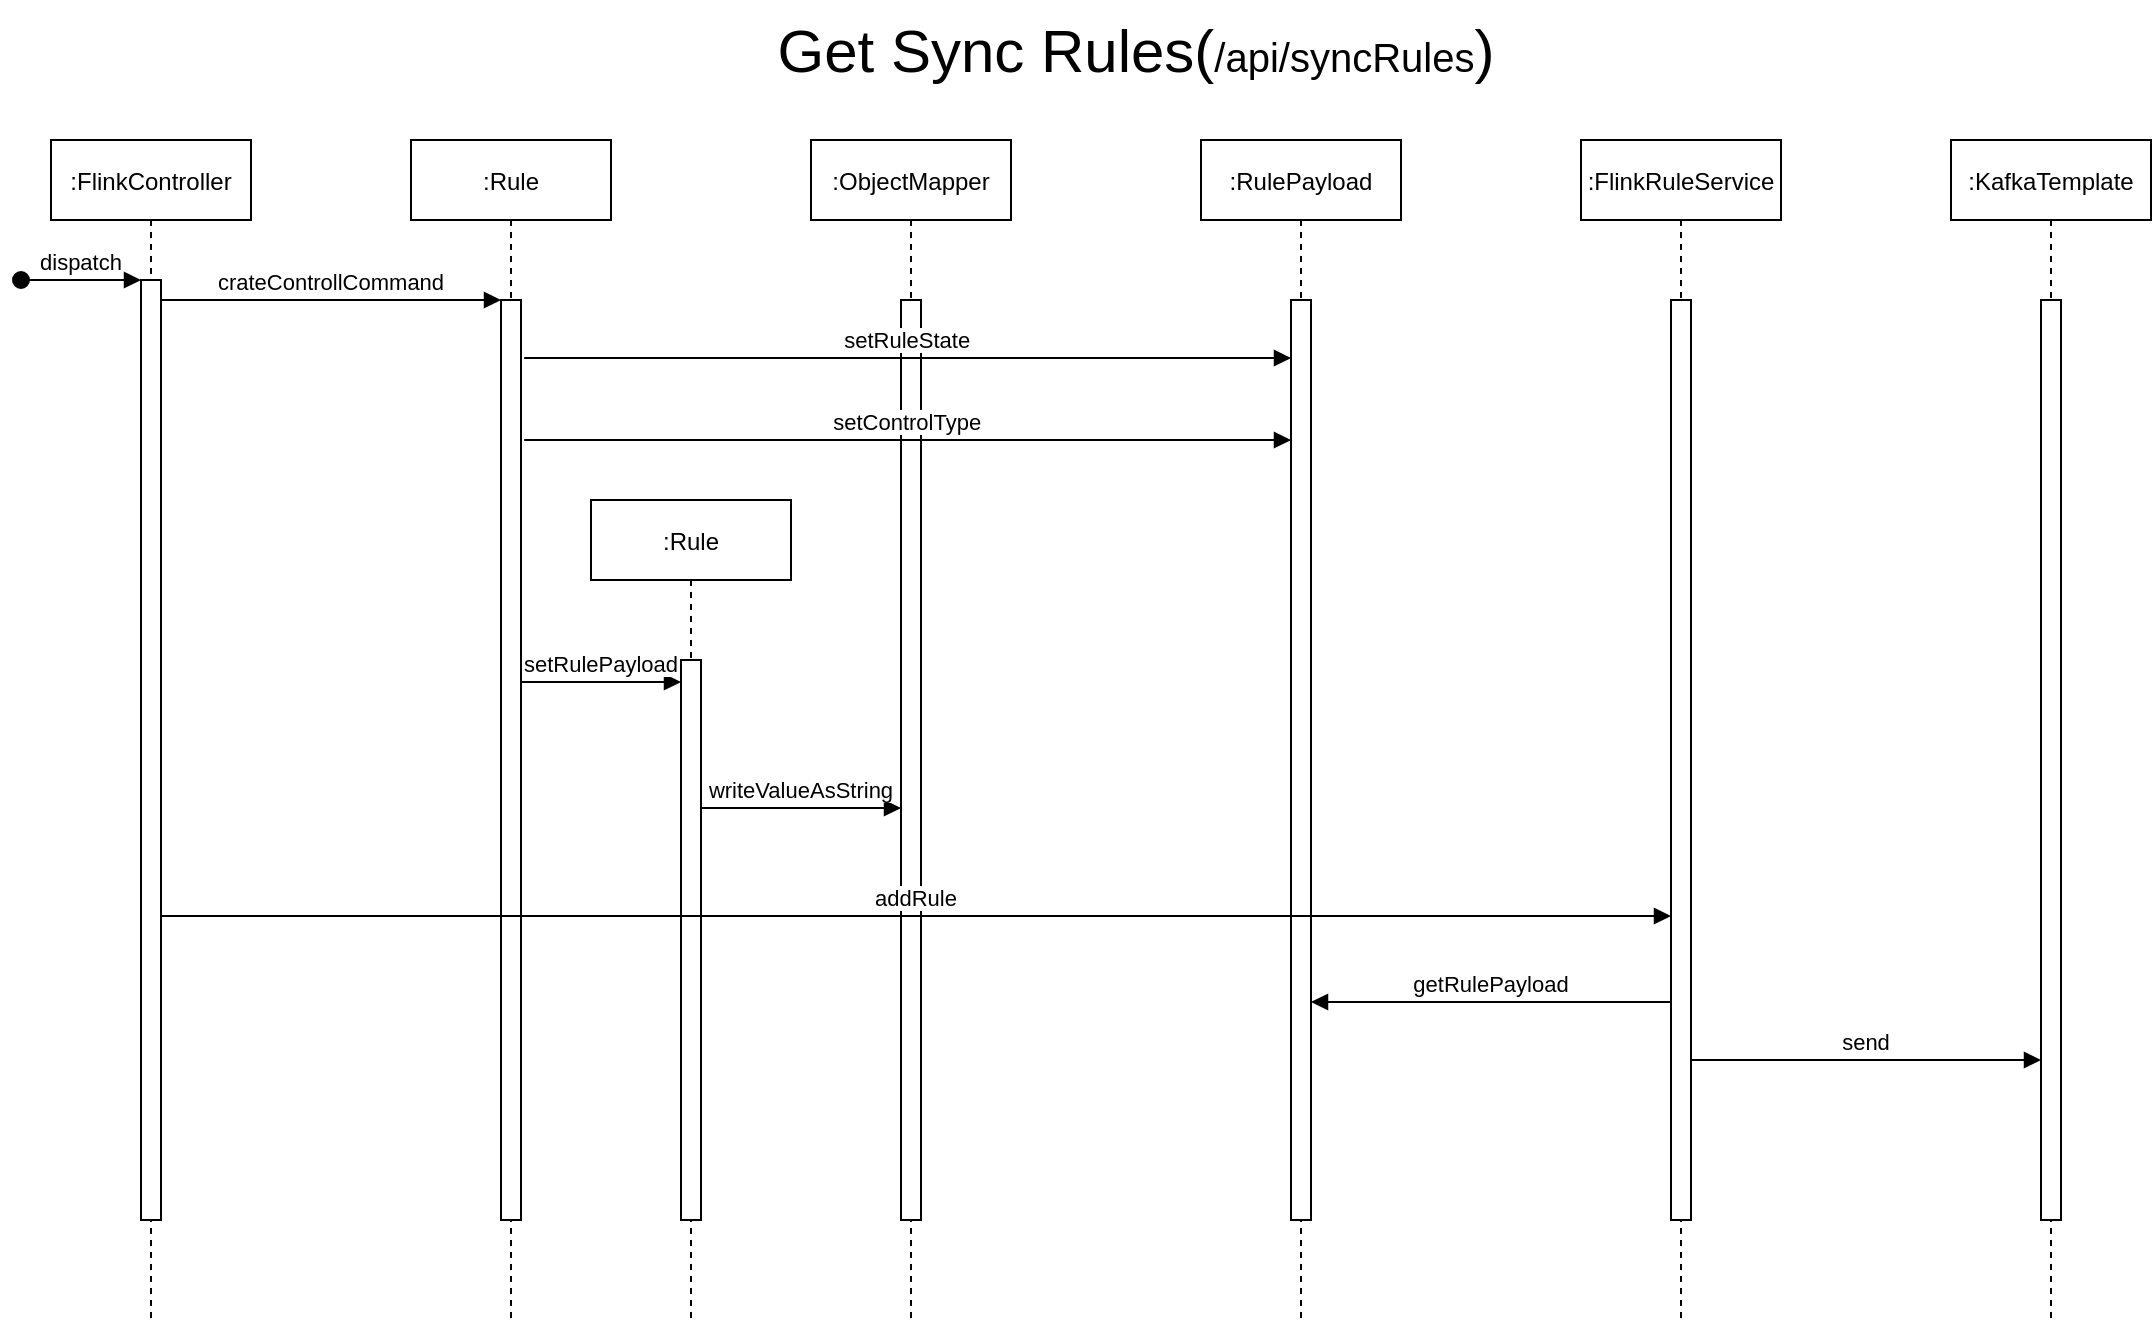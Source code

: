<mxfile version="14.1.8" type="github">
  <diagram id="neK0iWN75nUantSPHkgY" name="Page-1">
    <mxGraphModel dx="1355" dy="-1194" grid="1" gridSize="10" guides="1" tooltips="1" connect="1" arrows="1" fold="1" page="1" pageScale="1" pageWidth="250" pageHeight="500" math="0" shadow="0">
      <root>
        <mxCell id="0" />
        <mxCell id="1" parent="0" />
        <mxCell id="vxwo77DV5p5cHvCMnt50-1" value=":FlinkController" style="shape=umlLifeline;perimeter=lifelinePerimeter;container=1;collapsible=0;recursiveResize=0;rounded=0;shadow=0;strokeWidth=1;" vertex="1" parent="1">
          <mxGeometry x="202.5" y="2400" width="100" height="590" as="geometry" />
        </mxCell>
        <mxCell id="vxwo77DV5p5cHvCMnt50-2" value="" style="points=[];perimeter=orthogonalPerimeter;rounded=0;shadow=0;strokeWidth=1;" vertex="1" parent="vxwo77DV5p5cHvCMnt50-1">
          <mxGeometry x="45" y="70" width="10" height="470" as="geometry" />
        </mxCell>
        <mxCell id="vxwo77DV5p5cHvCMnt50-3" value="dispatch" style="verticalAlign=bottom;startArrow=oval;endArrow=block;startSize=8;shadow=0;strokeWidth=1;" edge="1" parent="vxwo77DV5p5cHvCMnt50-1" target="vxwo77DV5p5cHvCMnt50-2">
          <mxGeometry relative="1" as="geometry">
            <mxPoint x="-15" y="70" as="sourcePoint" />
          </mxGeometry>
        </mxCell>
        <mxCell id="vxwo77DV5p5cHvCMnt50-4" value=":Rule" style="shape=umlLifeline;perimeter=lifelinePerimeter;container=1;collapsible=0;recursiveResize=0;rounded=0;shadow=0;strokeWidth=1;" vertex="1" parent="1">
          <mxGeometry x="382.5" y="2400" width="100" height="590" as="geometry" />
        </mxCell>
        <mxCell id="vxwo77DV5p5cHvCMnt50-5" value="" style="points=[];perimeter=orthogonalPerimeter;rounded=0;shadow=0;strokeWidth=1;" vertex="1" parent="vxwo77DV5p5cHvCMnt50-4">
          <mxGeometry x="45" y="80" width="10" height="460" as="geometry" />
        </mxCell>
        <mxCell id="vxwo77DV5p5cHvCMnt50-6" value="crateControllCommand" style="verticalAlign=bottom;endArrow=block;entryX=0;entryY=0;shadow=0;strokeWidth=1;" edge="1" parent="1" source="vxwo77DV5p5cHvCMnt50-2" target="vxwo77DV5p5cHvCMnt50-5">
          <mxGeometry relative="1" as="geometry">
            <mxPoint x="357.5" y="2480" as="sourcePoint" />
          </mxGeometry>
        </mxCell>
        <mxCell id="vxwo77DV5p5cHvCMnt50-7" value=":RulePayload" style="shape=umlLifeline;perimeter=lifelinePerimeter;container=1;collapsible=0;recursiveResize=0;rounded=0;shadow=0;strokeWidth=1;" vertex="1" parent="1">
          <mxGeometry x="777.5" y="2400" width="100" height="590" as="geometry" />
        </mxCell>
        <mxCell id="vxwo77DV5p5cHvCMnt50-8" value="" style="points=[];perimeter=orthogonalPerimeter;rounded=0;shadow=0;strokeWidth=1;" vertex="1" parent="vxwo77DV5p5cHvCMnt50-7">
          <mxGeometry x="45" y="80" width="10" height="460" as="geometry" />
        </mxCell>
        <mxCell id="vxwo77DV5p5cHvCMnt50-9" value=":FlinkRuleService" style="shape=umlLifeline;perimeter=lifelinePerimeter;container=1;collapsible=0;recursiveResize=0;rounded=0;shadow=0;strokeWidth=1;" vertex="1" parent="1">
          <mxGeometry x="967.5" y="2400" width="100" height="590" as="geometry" />
        </mxCell>
        <mxCell id="vxwo77DV5p5cHvCMnt50-10" value="" style="points=[];perimeter=orthogonalPerimeter;rounded=0;shadow=0;strokeWidth=1;" vertex="1" parent="vxwo77DV5p5cHvCMnt50-9">
          <mxGeometry x="45" y="80" width="10" height="460" as="geometry" />
        </mxCell>
        <mxCell id="vxwo77DV5p5cHvCMnt50-11" value="&lt;font style=&quot;font-size: 30px&quot;&gt;Get Sync Rules(&lt;/font&gt;&lt;font style=&quot;font-size: 20px&quot;&gt;/api/syncRules&lt;/font&gt;&lt;font style=&quot;font-size: 30px&quot;&gt;)&lt;/font&gt;" style="text;html=1;strokeColor=none;fillColor=none;align=center;verticalAlign=middle;whiteSpace=wrap;rounded=0;" vertex="1" parent="1">
          <mxGeometry x="400" y="2330" width="690" height="50" as="geometry" />
        </mxCell>
        <mxCell id="vxwo77DV5p5cHvCMnt50-12" value=":Rule" style="shape=umlLifeline;perimeter=lifelinePerimeter;container=1;collapsible=0;recursiveResize=0;rounded=0;shadow=0;strokeWidth=1;" vertex="1" parent="1">
          <mxGeometry x="472.5" y="2580" width="100" height="410" as="geometry" />
        </mxCell>
        <mxCell id="vxwo77DV5p5cHvCMnt50-13" value="" style="points=[];perimeter=orthogonalPerimeter;rounded=0;shadow=0;strokeWidth=1;" vertex="1" parent="vxwo77DV5p5cHvCMnt50-12">
          <mxGeometry x="45" y="80" width="10" height="280" as="geometry" />
        </mxCell>
        <mxCell id="vxwo77DV5p5cHvCMnt50-14" value="setRulePayload" style="verticalAlign=bottom;endArrow=block;shadow=0;strokeWidth=1;" edge="1" parent="1">
          <mxGeometry relative="1" as="geometry">
            <mxPoint x="437.5" y="2671" as="sourcePoint" />
            <mxPoint x="517.5" y="2671" as="targetPoint" />
          </mxGeometry>
        </mxCell>
        <mxCell id="vxwo77DV5p5cHvCMnt50-15" value=":ObjectMapper" style="shape=umlLifeline;perimeter=lifelinePerimeter;container=1;collapsible=0;recursiveResize=0;rounded=0;shadow=0;strokeWidth=1;" vertex="1" parent="1">
          <mxGeometry x="582.5" y="2400" width="100" height="590" as="geometry" />
        </mxCell>
        <mxCell id="vxwo77DV5p5cHvCMnt50-16" value="" style="points=[];perimeter=orthogonalPerimeter;rounded=0;shadow=0;strokeWidth=1;" vertex="1" parent="vxwo77DV5p5cHvCMnt50-15">
          <mxGeometry x="45" y="80" width="10" height="460" as="geometry" />
        </mxCell>
        <mxCell id="vxwo77DV5p5cHvCMnt50-17" value="writeValueAsString" style="verticalAlign=bottom;endArrow=block;shadow=0;strokeWidth=1;" edge="1" parent="1">
          <mxGeometry relative="1" as="geometry">
            <mxPoint x="527.5" y="2734" as="sourcePoint" />
            <mxPoint x="627.5" y="2734" as="targetPoint" />
          </mxGeometry>
        </mxCell>
        <mxCell id="vxwo77DV5p5cHvCMnt50-18" value="setRuleState" style="verticalAlign=bottom;endArrow=block;shadow=0;strokeWidth=1;exitX=1.159;exitY=0.075;exitDx=0;exitDy=0;exitPerimeter=0;" edge="1" parent="1" target="vxwo77DV5p5cHvCMnt50-8">
          <mxGeometry relative="1" as="geometry">
            <mxPoint x="439.09" y="2509" as="sourcePoint" />
            <mxPoint x="582" y="2509" as="targetPoint" />
          </mxGeometry>
        </mxCell>
        <mxCell id="vxwo77DV5p5cHvCMnt50-19" value="setControlType" style="verticalAlign=bottom;endArrow=block;shadow=0;strokeWidth=1;exitX=1.159;exitY=0.075;exitDx=0;exitDy=0;exitPerimeter=0;" edge="1" parent="1" target="vxwo77DV5p5cHvCMnt50-8">
          <mxGeometry relative="1" as="geometry">
            <mxPoint x="439.09" y="2550" as="sourcePoint" />
            <mxPoint x="582" y="2550" as="targetPoint" />
          </mxGeometry>
        </mxCell>
        <mxCell id="vxwo77DV5p5cHvCMnt50-20" value="addRule" style="verticalAlign=bottom;endArrow=block;shadow=0;strokeWidth=1;" edge="1" parent="1">
          <mxGeometry relative="1" as="geometry">
            <mxPoint x="257.5" y="2788" as="sourcePoint" />
            <mxPoint x="1012.5" y="2788" as="targetPoint" />
          </mxGeometry>
        </mxCell>
        <mxCell id="vxwo77DV5p5cHvCMnt50-21" value="getRulePayload" style="verticalAlign=bottom;endArrow=block;shadow=0;strokeWidth=1;" edge="1" parent="1">
          <mxGeometry relative="1" as="geometry">
            <mxPoint x="1012.5" y="2831" as="sourcePoint" />
            <mxPoint x="832.5" y="2831" as="targetPoint" />
          </mxGeometry>
        </mxCell>
        <mxCell id="vxwo77DV5p5cHvCMnt50-22" value=":KafkaTemplate" style="shape=umlLifeline;perimeter=lifelinePerimeter;container=1;collapsible=0;recursiveResize=0;rounded=0;shadow=0;strokeWidth=1;" vertex="1" parent="1">
          <mxGeometry x="1152.5" y="2400" width="100" height="590" as="geometry" />
        </mxCell>
        <mxCell id="vxwo77DV5p5cHvCMnt50-23" value="" style="points=[];perimeter=orthogonalPerimeter;rounded=0;shadow=0;strokeWidth=1;" vertex="1" parent="vxwo77DV5p5cHvCMnt50-22">
          <mxGeometry x="45" y="80" width="10" height="460" as="geometry" />
        </mxCell>
        <mxCell id="vxwo77DV5p5cHvCMnt50-24" value="send" style="verticalAlign=bottom;endArrow=block;shadow=0;strokeWidth=1;" edge="1" parent="1" target="vxwo77DV5p5cHvCMnt50-23">
          <mxGeometry relative="1" as="geometry">
            <mxPoint x="1022.5" y="2860" as="sourcePoint" />
            <mxPoint x="1122.5" y="2860" as="targetPoint" />
          </mxGeometry>
        </mxCell>
      </root>
    </mxGraphModel>
  </diagram>
</mxfile>
